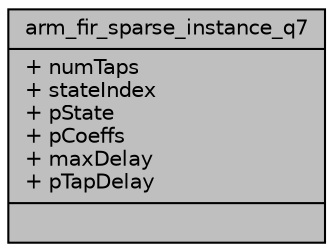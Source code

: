digraph "arm_fir_sparse_instance_q7"
{
  edge [fontname="Helvetica",fontsize="10",labelfontname="Helvetica",labelfontsize="10"];
  node [fontname="Helvetica",fontsize="10",shape=record];
  Node1 [label="{arm_fir_sparse_instance_q7\n|+ numTaps\l+ stateIndex\l+ pState\l+ pCoeffs\l+ maxDelay\l+ pTapDelay\l|}",height=0.2,width=0.4,color="black", fillcolor="grey75", style="filled", fontcolor="black"];
}
